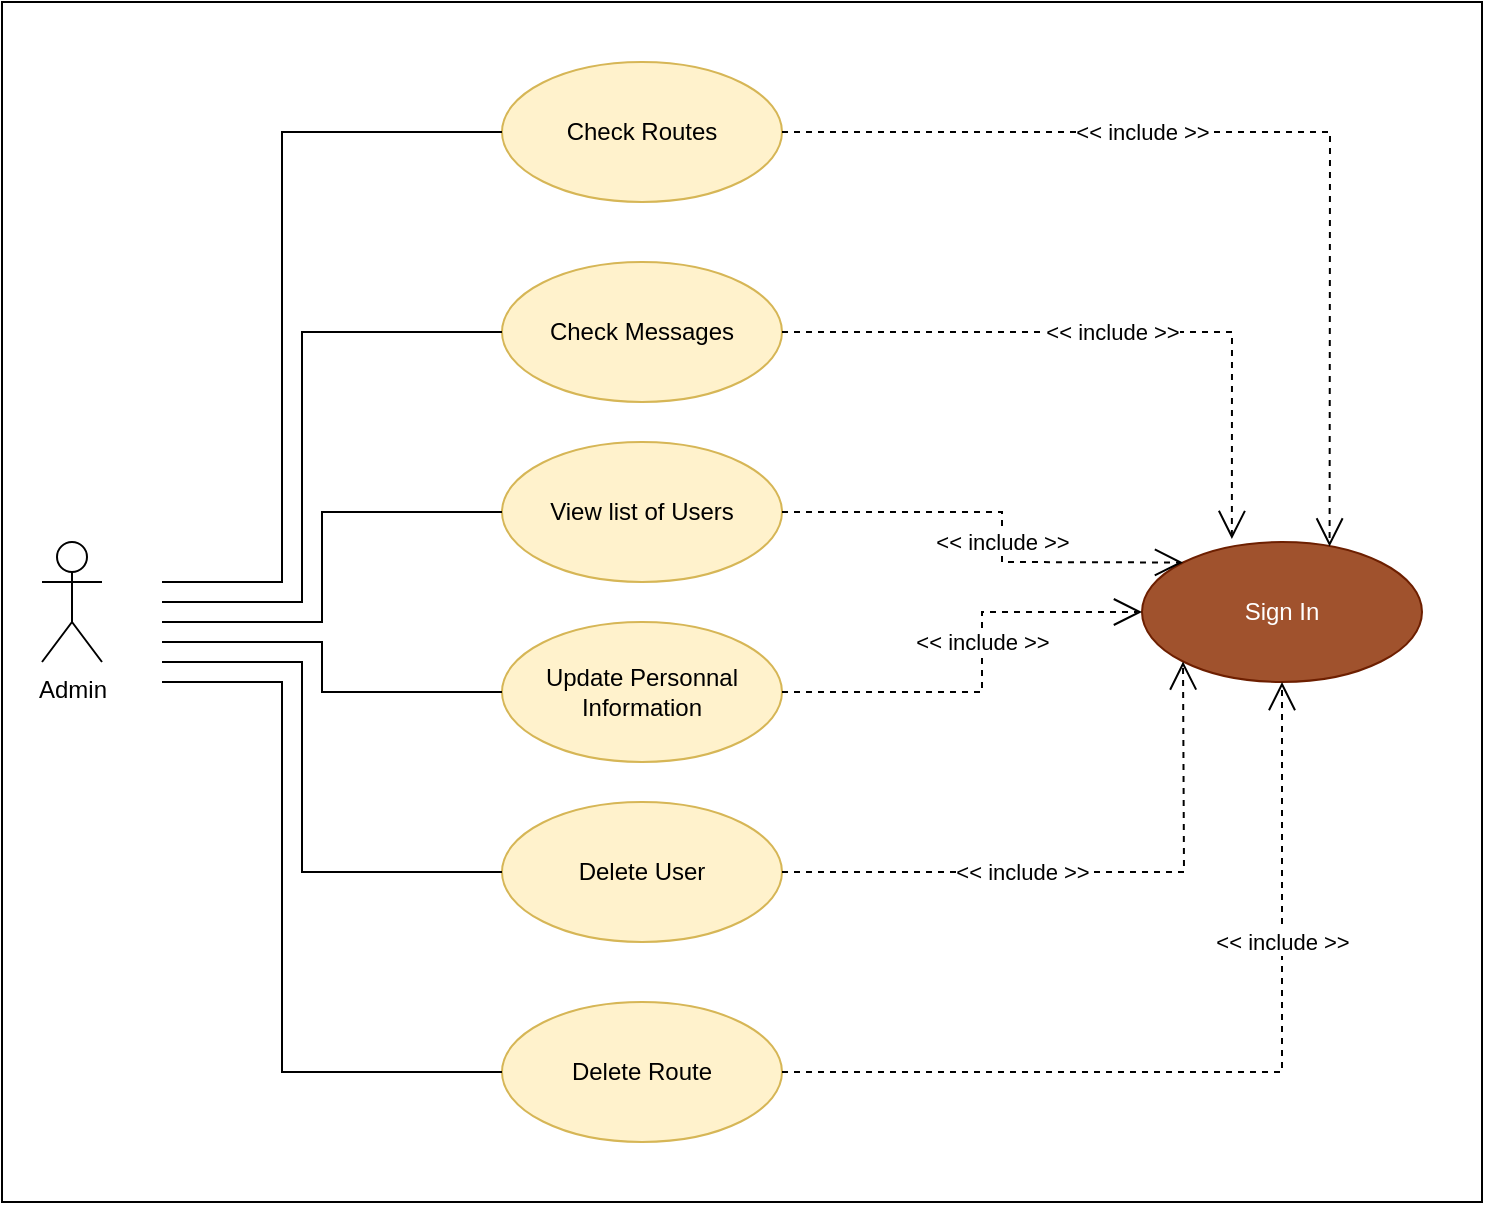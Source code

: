 <mxfile version="26.1.0">
  <diagram name="Page-1" id="76RxO8kOraSOlL7Umvtb">
    <mxGraphModel dx="1076" dy="1249" grid="1" gridSize="10" guides="1" tooltips="1" connect="1" arrows="1" fold="1" page="1" pageScale="1" pageWidth="827" pageHeight="1169" math="0" shadow="0">
      <root>
        <mxCell id="0" />
        <mxCell id="1" parent="0" />
        <mxCell id="wZeFQ-SQ1kYjzPRbCw-j-22" value="" style="rounded=0;whiteSpace=wrap;html=1;" vertex="1" parent="1">
          <mxGeometry x="10" y="160" width="740" height="600" as="geometry" />
        </mxCell>
        <mxCell id="wZeFQ-SQ1kYjzPRbCw-j-1" value="Check Routes" style="ellipse;whiteSpace=wrap;html=1;fillColor=#fff2cc;strokeColor=#d6b656;" vertex="1" parent="1">
          <mxGeometry x="260" y="190" width="140" height="70" as="geometry" />
        </mxCell>
        <mxCell id="wZeFQ-SQ1kYjzPRbCw-j-2" value="Check Messages" style="ellipse;whiteSpace=wrap;html=1;fillColor=#fff2cc;strokeColor=#d6b656;" vertex="1" parent="1">
          <mxGeometry x="260" y="290" width="140" height="70" as="geometry" />
        </mxCell>
        <mxCell id="wZeFQ-SQ1kYjzPRbCw-j-3" value="View list of Users" style="ellipse;whiteSpace=wrap;html=1;fillColor=#fff2cc;strokeColor=#d6b656;" vertex="1" parent="1">
          <mxGeometry x="260" y="380" width="140" height="70" as="geometry" />
        </mxCell>
        <mxCell id="wZeFQ-SQ1kYjzPRbCw-j-4" value="Delete User" style="ellipse;whiteSpace=wrap;html=1;fillColor=#fff2cc;strokeColor=#d6b656;" vertex="1" parent="1">
          <mxGeometry x="260" y="560" width="140" height="70" as="geometry" />
        </mxCell>
        <mxCell id="wZeFQ-SQ1kYjzPRbCw-j-5" value="Delete Route" style="ellipse;whiteSpace=wrap;html=1;fillColor=#fff2cc;strokeColor=#d6b656;" vertex="1" parent="1">
          <mxGeometry x="260" y="660" width="140" height="70" as="geometry" />
        </mxCell>
        <mxCell id="wZeFQ-SQ1kYjzPRbCw-j-6" value="Update Personnal&lt;br&gt;Information" style="ellipse;whiteSpace=wrap;html=1;fillColor=#fff2cc;strokeColor=#d6b656;" vertex="1" parent="1">
          <mxGeometry x="260" y="470" width="140" height="70" as="geometry" />
        </mxCell>
        <mxCell id="wZeFQ-SQ1kYjzPRbCw-j-7" value="Sign In" style="ellipse;whiteSpace=wrap;html=1;fillColor=#a0522d;strokeColor=#6D1F00;fontColor=#ffffff;" vertex="1" parent="1">
          <mxGeometry x="580" y="430" width="140" height="70" as="geometry" />
        </mxCell>
        <mxCell id="wZeFQ-SQ1kYjzPRbCw-j-8" value="&lt;div&gt;Admin&lt;/div&gt;" style="shape=umlActor;verticalLabelPosition=bottom;verticalAlign=top;html=1;" vertex="1" parent="1">
          <mxGeometry x="30" y="430" width="30" height="60" as="geometry" />
        </mxCell>
        <mxCell id="wZeFQ-SQ1kYjzPRbCw-j-9" value="&amp;lt;&amp;lt; include &amp;gt;&amp;gt;" style="endArrow=open;endSize=12;dashed=1;html=1;rounded=0;entryX=0;entryY=0.5;entryDx=0;entryDy=0;exitX=1;exitY=0.5;exitDx=0;exitDy=0;" edge="1" parent="1" source="wZeFQ-SQ1kYjzPRbCw-j-6" target="wZeFQ-SQ1kYjzPRbCw-j-7">
          <mxGeometry x="0.136" width="160" relative="1" as="geometry">
            <mxPoint x="260" y="520" as="sourcePoint" />
            <mxPoint x="420" y="520" as="targetPoint" />
            <Array as="points">
              <mxPoint x="500" y="505" />
              <mxPoint x="500" y="465" />
            </Array>
            <mxPoint as="offset" />
          </mxGeometry>
        </mxCell>
        <mxCell id="wZeFQ-SQ1kYjzPRbCw-j-11" value="&amp;lt;&amp;lt; include &amp;gt;&amp;gt;" style="endArrow=open;endSize=12;dashed=1;html=1;rounded=0;entryX=0;entryY=0;entryDx=0;entryDy=0;exitX=1;exitY=0.5;exitDx=0;exitDy=0;" edge="1" parent="1" source="wZeFQ-SQ1kYjzPRbCw-j-3" target="wZeFQ-SQ1kYjzPRbCw-j-7">
          <mxGeometry x="0.109" width="160" relative="1" as="geometry">
            <mxPoint x="410" y="515" as="sourcePoint" />
            <mxPoint x="590" y="475" as="targetPoint" />
            <Array as="points">
              <mxPoint x="510" y="415" />
              <mxPoint x="510" y="440" />
            </Array>
            <mxPoint as="offset" />
          </mxGeometry>
        </mxCell>
        <mxCell id="wZeFQ-SQ1kYjzPRbCw-j-12" value="&amp;lt;&amp;lt; include &amp;gt;&amp;gt;" style="endArrow=open;endSize=12;dashed=1;html=1;rounded=0;entryX=0;entryY=1;entryDx=0;entryDy=0;exitX=1;exitY=0.5;exitDx=0;exitDy=0;" edge="1" parent="1" source="wZeFQ-SQ1kYjzPRbCw-j-4" target="wZeFQ-SQ1kYjzPRbCw-j-7">
          <mxGeometry x="-0.216" width="160" relative="1" as="geometry">
            <mxPoint x="420" y="600" as="sourcePoint" />
            <mxPoint x="600" y="560" as="targetPoint" />
            <Array as="points">
              <mxPoint x="601" y="595" />
            </Array>
            <mxPoint as="offset" />
          </mxGeometry>
        </mxCell>
        <mxCell id="wZeFQ-SQ1kYjzPRbCw-j-13" value="&amp;lt;&amp;lt; include &amp;gt;&amp;gt;" style="endArrow=open;endSize=12;dashed=1;html=1;rounded=0;entryX=0.5;entryY=1;entryDx=0;entryDy=0;exitX=1;exitY=0.5;exitDx=0;exitDy=0;" edge="1" parent="1" source="wZeFQ-SQ1kYjzPRbCw-j-5" target="wZeFQ-SQ1kYjzPRbCw-j-7">
          <mxGeometry x="0.416" width="160" relative="1" as="geometry">
            <mxPoint x="410" y="605" as="sourcePoint" />
            <mxPoint x="611" y="500" as="targetPoint" />
            <Array as="points">
              <mxPoint x="650" y="695" />
            </Array>
            <mxPoint as="offset" />
          </mxGeometry>
        </mxCell>
        <mxCell id="wZeFQ-SQ1kYjzPRbCw-j-14" value="&amp;lt;&amp;lt; include &amp;gt;&amp;gt;" style="endArrow=open;endSize=12;dashed=1;html=1;rounded=0;entryX=0.321;entryY=-0.021;entryDx=0;entryDy=0;exitX=1;exitY=0.5;exitDx=0;exitDy=0;entryPerimeter=0;" edge="1" parent="1" source="wZeFQ-SQ1kYjzPRbCw-j-2" target="wZeFQ-SQ1kYjzPRbCw-j-7">
          <mxGeometry x="0.004" width="160" relative="1" as="geometry">
            <mxPoint x="410" y="605" as="sourcePoint" />
            <mxPoint x="611" y="500" as="targetPoint" />
            <Array as="points">
              <mxPoint x="625" y="325" />
            </Array>
            <mxPoint as="offset" />
          </mxGeometry>
        </mxCell>
        <mxCell id="wZeFQ-SQ1kYjzPRbCw-j-15" value="&amp;lt;&amp;lt; include &amp;gt;&amp;gt;" style="endArrow=open;endSize=12;dashed=1;html=1;rounded=0;entryX=0.67;entryY=0.032;entryDx=0;entryDy=0;exitX=1;exitY=0.5;exitDx=0;exitDy=0;entryPerimeter=0;" edge="1" parent="1" source="wZeFQ-SQ1kYjzPRbCw-j-1" target="wZeFQ-SQ1kYjzPRbCw-j-7">
          <mxGeometry x="-0.252" width="160" relative="1" as="geometry">
            <mxPoint x="410" y="335" as="sourcePoint" />
            <mxPoint x="635" y="439" as="targetPoint" />
            <Array as="points">
              <mxPoint x="674" y="225" />
            </Array>
            <mxPoint as="offset" />
          </mxGeometry>
        </mxCell>
        <mxCell id="wZeFQ-SQ1kYjzPRbCw-j-16" value="" style="endArrow=none;html=1;rounded=0;entryX=0;entryY=0.5;entryDx=0;entryDy=0;" edge="1" parent="1" target="wZeFQ-SQ1kYjzPRbCw-j-3">
          <mxGeometry width="50" height="50" relative="1" as="geometry">
            <mxPoint x="90" y="470" as="sourcePoint" />
            <mxPoint x="370" y="490" as="targetPoint" />
            <Array as="points">
              <mxPoint x="170" y="470" />
              <mxPoint x="170" y="415" />
            </Array>
          </mxGeometry>
        </mxCell>
        <mxCell id="wZeFQ-SQ1kYjzPRbCw-j-17" value="" style="endArrow=none;html=1;rounded=0;entryX=0;entryY=0.5;entryDx=0;entryDy=0;" edge="1" parent="1" target="wZeFQ-SQ1kYjzPRbCw-j-2">
          <mxGeometry width="50" height="50" relative="1" as="geometry">
            <mxPoint x="90" y="460" as="sourcePoint" />
            <mxPoint x="240" y="350" as="targetPoint" />
            <Array as="points">
              <mxPoint x="160" y="460" />
              <mxPoint x="160" y="325" />
            </Array>
          </mxGeometry>
        </mxCell>
        <mxCell id="wZeFQ-SQ1kYjzPRbCw-j-18" value="" style="endArrow=none;html=1;rounded=0;entryX=0;entryY=0.5;entryDx=0;entryDy=0;" edge="1" parent="1" target="wZeFQ-SQ1kYjzPRbCw-j-1">
          <mxGeometry width="50" height="50" relative="1" as="geometry">
            <mxPoint x="90" y="450" as="sourcePoint" />
            <mxPoint x="220" y="240" as="targetPoint" />
            <Array as="points">
              <mxPoint x="150" y="450" />
              <mxPoint x="150" y="225" />
            </Array>
          </mxGeometry>
        </mxCell>
        <mxCell id="wZeFQ-SQ1kYjzPRbCw-j-19" value="" style="endArrow=none;html=1;rounded=0;entryX=0;entryY=0.5;entryDx=0;entryDy=0;" edge="1" parent="1" target="wZeFQ-SQ1kYjzPRbCw-j-6">
          <mxGeometry width="50" height="50" relative="1" as="geometry">
            <mxPoint x="90" y="480" as="sourcePoint" />
            <mxPoint x="260" y="530" as="targetPoint" />
            <Array as="points">
              <mxPoint x="170" y="480" />
              <mxPoint x="170" y="505" />
            </Array>
          </mxGeometry>
        </mxCell>
        <mxCell id="wZeFQ-SQ1kYjzPRbCw-j-20" value="" style="endArrow=none;html=1;rounded=0;entryX=0;entryY=0.5;entryDx=0;entryDy=0;" edge="1" parent="1" target="wZeFQ-SQ1kYjzPRbCw-j-4">
          <mxGeometry width="50" height="50" relative="1" as="geometry">
            <mxPoint x="90" y="490" as="sourcePoint" />
            <mxPoint x="250" y="585" as="targetPoint" />
            <Array as="points">
              <mxPoint x="160" y="490" />
              <mxPoint x="160" y="595" />
            </Array>
          </mxGeometry>
        </mxCell>
        <mxCell id="wZeFQ-SQ1kYjzPRbCw-j-21" value="" style="endArrow=none;html=1;rounded=0;entryX=0;entryY=0.5;entryDx=0;entryDy=0;" edge="1" parent="1" target="wZeFQ-SQ1kYjzPRbCw-j-5">
          <mxGeometry width="50" height="50" relative="1" as="geometry">
            <mxPoint x="90" y="500" as="sourcePoint" />
            <mxPoint x="240" y="647.5" as="targetPoint" />
            <Array as="points">
              <mxPoint x="150" y="500" />
              <mxPoint x="150" y="695" />
            </Array>
          </mxGeometry>
        </mxCell>
      </root>
    </mxGraphModel>
  </diagram>
</mxfile>
